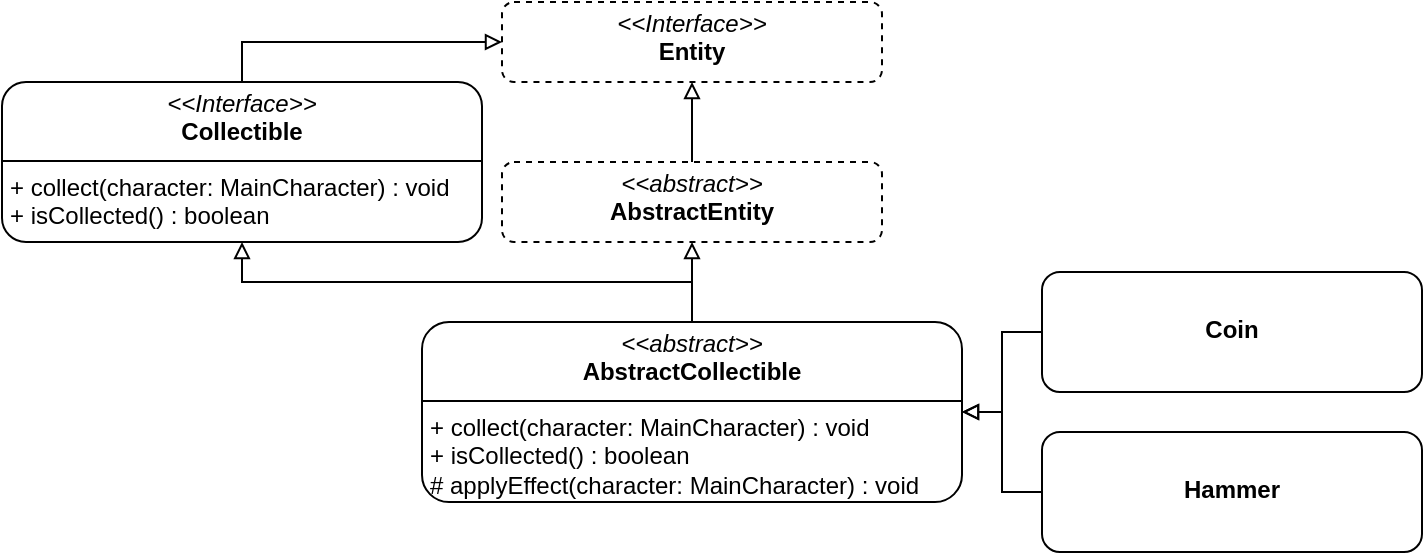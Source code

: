 <mxfile version="27.2.0">
  <diagram name="Page-1" id="yZgOhezI_Hf30vy9chSD">
    <mxGraphModel dx="2066" dy="1220" grid="1" gridSize="10" guides="1" tooltips="1" connect="1" arrows="1" fold="1" page="1" pageScale="1" pageWidth="850" pageHeight="1100" math="0" shadow="0">
      <root>
        <mxCell id="0" />
        <mxCell id="1" parent="0" />
        <mxCell id="3nVsNip_MtOoqVxNHY1w-1" value="&lt;p style=&quot;margin:0px;margin-top:4px;text-align:center;&quot;&gt;&lt;i&gt;&amp;lt;&amp;lt;Interface&amp;gt;&amp;gt;&lt;/i&gt;&lt;br&gt;&lt;b&gt;Entity&lt;/b&gt;&lt;/p&gt;" style="verticalAlign=top;align=left;overflow=fill;html=1;whiteSpace=wrap;dashed=1;rounded=1;" parent="1" vertex="1">
          <mxGeometry x="310" y="140" width="190" height="40" as="geometry" />
        </mxCell>
        <mxCell id="3nVsNip_MtOoqVxNHY1w-7" style="edgeStyle=orthogonalEdgeStyle;rounded=0;orthogonalLoop=1;jettySize=auto;html=1;exitX=0.5;exitY=0;exitDx=0;exitDy=0;entryX=0.5;entryY=1;entryDx=0;entryDy=0;endArrow=block;endFill=0;" parent="1" source="3nVsNip_MtOoqVxNHY1w-6" target="3nVsNip_MtOoqVxNHY1w-1" edge="1">
          <mxGeometry relative="1" as="geometry" />
        </mxCell>
        <mxCell id="3nVsNip_MtOoqVxNHY1w-6" value="&lt;p style=&quot;margin:0px;margin-top:4px;text-align:center;&quot;&gt;&lt;i&gt;&amp;lt;&amp;lt;abstract&amp;gt;&amp;gt;&lt;/i&gt;&lt;br&gt;&lt;b&gt;AbstractEntity&lt;/b&gt;&lt;/p&gt;" style="verticalAlign=top;align=left;overflow=fill;html=1;whiteSpace=wrap;dashed=1;rounded=1;" parent="1" vertex="1">
          <mxGeometry x="310" y="220" width="190" height="40" as="geometry" />
        </mxCell>
        <mxCell id="3nVsNip_MtOoqVxNHY1w-9" style="edgeStyle=orthogonalEdgeStyle;rounded=0;orthogonalLoop=1;jettySize=auto;html=1;exitX=0.5;exitY=0;exitDx=0;exitDy=0;entryX=0;entryY=0.5;entryDx=0;entryDy=0;endArrow=block;endFill=0;" parent="1" source="3nVsNip_MtOoqVxNHY1w-8" target="3nVsNip_MtOoqVxNHY1w-1" edge="1">
          <mxGeometry relative="1" as="geometry" />
        </mxCell>
        <mxCell id="3nVsNip_MtOoqVxNHY1w-8" value="&lt;p style=&quot;margin:0px;margin-top:4px;text-align:center;&quot;&gt;&lt;i&gt;&amp;lt;&amp;lt;Interface&amp;gt;&amp;gt;&lt;/i&gt;&lt;br&gt;&lt;b&gt;Collectible&lt;/b&gt;&lt;/p&gt;&lt;hr size=&quot;1&quot; style=&quot;border-style:solid;&quot;&gt;&lt;p style=&quot;margin:0px;margin-left:4px;&quot;&gt;+ collect(character: MainCharacter) : void&lt;/p&gt;&lt;p style=&quot;margin:0px;margin-left:4px;&quot;&gt;+ isCollected() : boolean&lt;/p&gt;" style="verticalAlign=top;align=left;overflow=fill;html=1;whiteSpace=wrap;rounded=1;" parent="1" vertex="1">
          <mxGeometry x="60" y="180" width="240" height="80" as="geometry" />
        </mxCell>
        <mxCell id="3nVsNip_MtOoqVxNHY1w-11" style="edgeStyle=orthogonalEdgeStyle;rounded=0;orthogonalLoop=1;jettySize=auto;html=1;exitX=0.5;exitY=0;exitDx=0;exitDy=0;entryX=0.5;entryY=1;entryDx=0;entryDy=0;endArrow=block;endFill=0;" parent="1" source="3nVsNip_MtOoqVxNHY1w-10" target="3nVsNip_MtOoqVxNHY1w-8" edge="1">
          <mxGeometry relative="1" as="geometry" />
        </mxCell>
        <mxCell id="3nVsNip_MtOoqVxNHY1w-12" style="edgeStyle=orthogonalEdgeStyle;rounded=0;orthogonalLoop=1;jettySize=auto;html=1;exitX=0.5;exitY=0;exitDx=0;exitDy=0;entryX=0.5;entryY=1;entryDx=0;entryDy=0;endArrow=block;endFill=0;" parent="1" source="3nVsNip_MtOoqVxNHY1w-10" target="3nVsNip_MtOoqVxNHY1w-6" edge="1">
          <mxGeometry relative="1" as="geometry" />
        </mxCell>
        <mxCell id="3nVsNip_MtOoqVxNHY1w-10" value="&lt;p style=&quot;margin:0px;margin-top:4px;text-align:center;&quot;&gt;&lt;i&gt;&amp;lt;&amp;lt;abstract&amp;gt;&amp;gt;&lt;/i&gt;&lt;br&gt;&lt;b&gt;AbstractCollectible&lt;/b&gt;&lt;/p&gt;&lt;hr size=&quot;1&quot; style=&quot;border-style:solid;&quot;&gt;&lt;p style=&quot;margin:0px;margin-left:4px;&quot;&gt;+ collect(character: MainCharacter) : void&lt;/p&gt;&lt;p style=&quot;margin:0px;margin-left:4px;&quot;&gt;+ isCollected() : boolean&lt;/p&gt;&lt;p style=&quot;margin:0px;margin-left:4px;&quot;&gt;# applyEffect(character: MainCharacter) : void&lt;/p&gt;" style="verticalAlign=top;align=left;overflow=fill;html=1;whiteSpace=wrap;rounded=1;" parent="1" vertex="1">
          <mxGeometry x="270" y="300" width="270" height="90" as="geometry" />
        </mxCell>
        <mxCell id="3nVsNip_MtOoqVxNHY1w-16" style="edgeStyle=orthogonalEdgeStyle;rounded=0;orthogonalLoop=1;jettySize=auto;html=1;exitX=0;exitY=0.5;exitDx=0;exitDy=0;entryX=1;entryY=0.5;entryDx=0;entryDy=0;endArrow=block;endFill=0;" parent="1" source="3nVsNip_MtOoqVxNHY1w-14" target="3nVsNip_MtOoqVxNHY1w-10" edge="1">
          <mxGeometry relative="1" as="geometry" />
        </mxCell>
        <mxCell id="3nVsNip_MtOoqVxNHY1w-14" value="&lt;p style=&quot;margin:0px;margin-top:4px;text-align:center;&quot;&gt;&lt;b&gt;&lt;br&gt;&lt;/b&gt;&lt;/p&gt;&lt;p style=&quot;margin:0px;margin-top:4px;text-align:center;&quot;&gt;&lt;b&gt;Hammer&lt;/b&gt;&lt;/p&gt;" style="verticalAlign=top;align=left;overflow=fill;html=1;whiteSpace=wrap;rounded=1;" parent="1" vertex="1">
          <mxGeometry x="580" y="355" width="190" height="60" as="geometry" />
        </mxCell>
        <mxCell id="3nVsNip_MtOoqVxNHY1w-17" style="edgeStyle=orthogonalEdgeStyle;rounded=0;orthogonalLoop=1;jettySize=auto;html=1;exitX=0;exitY=0.5;exitDx=0;exitDy=0;entryX=1;entryY=0.5;entryDx=0;entryDy=0;endArrow=block;endFill=0;" parent="1" source="3nVsNip_MtOoqVxNHY1w-15" target="3nVsNip_MtOoqVxNHY1w-10" edge="1">
          <mxGeometry relative="1" as="geometry" />
        </mxCell>
        <mxCell id="3nVsNip_MtOoqVxNHY1w-15" value="&lt;p style=&quot;margin:0px;margin-top:4px;text-align:center;&quot;&gt;&lt;b&gt;&lt;br&gt;&lt;/b&gt;&lt;/p&gt;&lt;p style=&quot;margin:0px;margin-top:4px;text-align:center;&quot;&gt;&lt;b&gt;Coin&lt;/b&gt;&lt;/p&gt;" style="verticalAlign=top;align=left;overflow=fill;html=1;whiteSpace=wrap;rounded=1;" parent="1" vertex="1">
          <mxGeometry x="580" y="275" width="190" height="60" as="geometry" />
        </mxCell>
      </root>
    </mxGraphModel>
  </diagram>
</mxfile>
